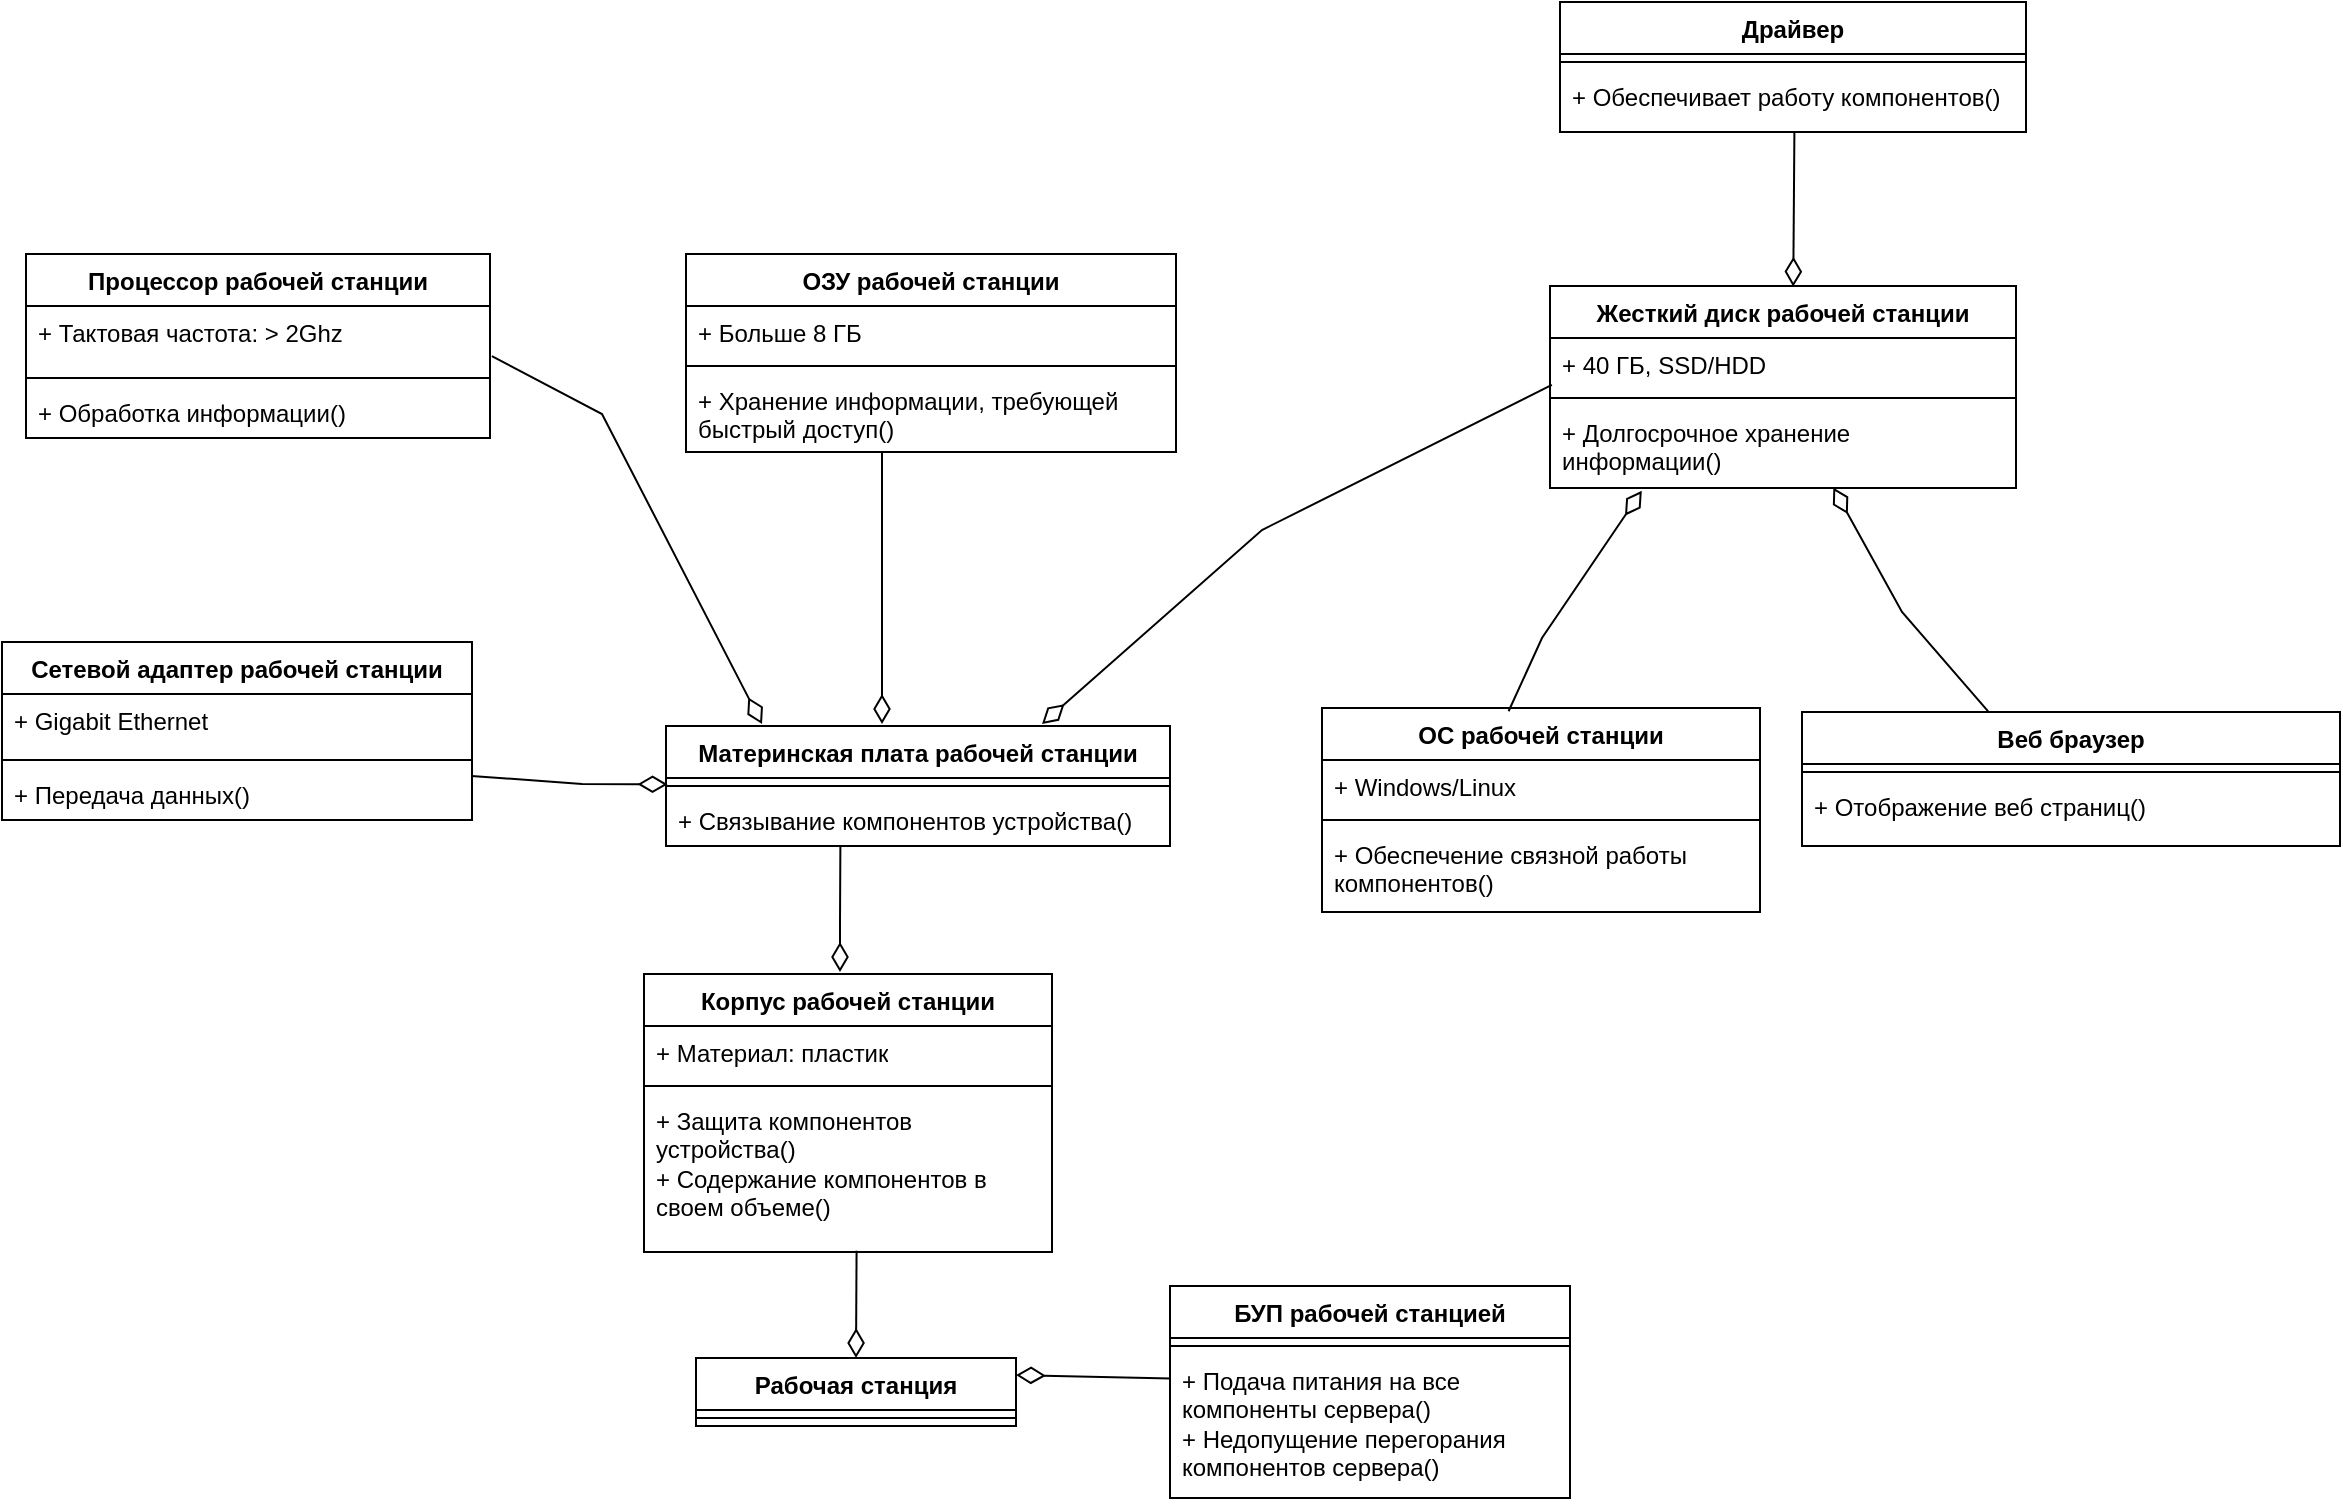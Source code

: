 <mxfile version="24.4.0" type="github">
  <diagram name="Страница — 1" id="6BTomwEyEI26oJtq-LtX">
    <mxGraphModel dx="1400" dy="1938" grid="0" gridSize="10" guides="1" tooltips="1" connect="1" arrows="1" fold="1" page="1" pageScale="1" pageWidth="827" pageHeight="1169" math="0" shadow="0">
      <root>
        <mxCell id="0" />
        <mxCell id="1" parent="0" />
        <mxCell id="Z2QYZxNuVv8g1fYDHgrI-1" value="Рабочая станция" style="swimlane;fontStyle=1;align=center;verticalAlign=top;childLayout=stackLayout;horizontal=1;startSize=26;horizontalStack=0;resizeParent=1;resizeParentMax=0;resizeLast=0;collapsible=1;marginBottom=0;whiteSpace=wrap;html=1;" parent="1" vertex="1">
          <mxGeometry x="367" y="407" width="160" height="34" as="geometry" />
        </mxCell>
        <mxCell id="Z2QYZxNuVv8g1fYDHgrI-2" value="" style="line;strokeWidth=1;fillColor=none;align=left;verticalAlign=middle;spacingTop=-1;spacingLeft=3;spacingRight=3;rotatable=0;labelPosition=right;points=[];portConstraint=eastwest;strokeColor=inherit;" parent="Z2QYZxNuVv8g1fYDHgrI-1" vertex="1">
          <mxGeometry y="26" width="160" height="8" as="geometry" />
        </mxCell>
        <mxCell id="Z2QYZxNuVv8g1fYDHgrI-3" value="Корпус рабочей станции" style="swimlane;fontStyle=1;align=center;verticalAlign=top;childLayout=stackLayout;horizontal=1;startSize=26;horizontalStack=0;resizeParent=1;resizeParentMax=0;resizeLast=0;collapsible=1;marginBottom=0;whiteSpace=wrap;html=1;" parent="1" vertex="1">
          <mxGeometry x="341" y="215" width="204" height="139" as="geometry" />
        </mxCell>
        <mxCell id="Z2QYZxNuVv8g1fYDHgrI-4" value="+ Материал: пластик" style="text;strokeColor=none;fillColor=none;align=left;verticalAlign=top;spacingLeft=4;spacingRight=4;overflow=hidden;rotatable=0;points=[[0,0.5],[1,0.5]];portConstraint=eastwest;whiteSpace=wrap;html=1;" parent="Z2QYZxNuVv8g1fYDHgrI-3" vertex="1">
          <mxGeometry y="26" width="204" height="26" as="geometry" />
        </mxCell>
        <mxCell id="Z2QYZxNuVv8g1fYDHgrI-5" value="" style="line;strokeWidth=1;fillColor=none;align=left;verticalAlign=middle;spacingTop=-1;spacingLeft=3;spacingRight=3;rotatable=0;labelPosition=right;points=[];portConstraint=eastwest;strokeColor=inherit;" parent="Z2QYZxNuVv8g1fYDHgrI-3" vertex="1">
          <mxGeometry y="52" width="204" height="8" as="geometry" />
        </mxCell>
        <mxCell id="Z2QYZxNuVv8g1fYDHgrI-6" value="+ Защита компонентов устройства()&lt;div&gt;+ Содержание компонентов в своем объеме()&lt;/div&gt;" style="text;strokeColor=none;fillColor=none;align=left;verticalAlign=top;spacingLeft=4;spacingRight=4;overflow=hidden;rotatable=0;points=[[0,0.5],[1,0.5]];portConstraint=eastwest;whiteSpace=wrap;html=1;" parent="Z2QYZxNuVv8g1fYDHgrI-3" vertex="1">
          <mxGeometry y="60" width="204" height="79" as="geometry" />
        </mxCell>
        <mxCell id="Z2QYZxNuVv8g1fYDHgrI-7" value="Материнская плата рабочей станции" style="swimlane;fontStyle=1;align=center;verticalAlign=top;childLayout=stackLayout;horizontal=1;startSize=26;horizontalStack=0;resizeParent=1;resizeParentMax=0;resizeLast=0;collapsible=1;marginBottom=0;whiteSpace=wrap;html=1;" parent="1" vertex="1">
          <mxGeometry x="352" y="91" width="252" height="60" as="geometry" />
        </mxCell>
        <mxCell id="Z2QYZxNuVv8g1fYDHgrI-9" value="" style="line;strokeWidth=1;fillColor=none;align=left;verticalAlign=middle;spacingTop=-1;spacingLeft=3;spacingRight=3;rotatable=0;labelPosition=right;points=[];portConstraint=eastwest;strokeColor=inherit;" parent="Z2QYZxNuVv8g1fYDHgrI-7" vertex="1">
          <mxGeometry y="26" width="252" height="8" as="geometry" />
        </mxCell>
        <mxCell id="Z2QYZxNuVv8g1fYDHgrI-10" value="+ Связывание компонентов устройства()" style="text;strokeColor=none;fillColor=none;align=left;verticalAlign=top;spacingLeft=4;spacingRight=4;overflow=hidden;rotatable=0;points=[[0,0.5],[1,0.5]];portConstraint=eastwest;whiteSpace=wrap;html=1;" parent="Z2QYZxNuVv8g1fYDHgrI-7" vertex="1">
          <mxGeometry y="34" width="252" height="26" as="geometry" />
        </mxCell>
        <mxCell id="Z2QYZxNuVv8g1fYDHgrI-11" value="Процессор рабочей станции" style="swimlane;fontStyle=1;align=center;verticalAlign=top;childLayout=stackLayout;horizontal=1;startSize=26;horizontalStack=0;resizeParent=1;resizeParentMax=0;resizeLast=0;collapsible=1;marginBottom=0;whiteSpace=wrap;html=1;" parent="1" vertex="1">
          <mxGeometry x="32" y="-145" width="232" height="92" as="geometry" />
        </mxCell>
        <mxCell id="Z2QYZxNuVv8g1fYDHgrI-12" value="&lt;div&gt;+ Тактовая частота: &amp;gt; 2Ghz&lt;/div&gt;" style="text;strokeColor=none;fillColor=none;align=left;verticalAlign=top;spacingLeft=4;spacingRight=4;overflow=hidden;rotatable=0;points=[[0,0.5],[1,0.5]];portConstraint=eastwest;whiteSpace=wrap;html=1;" parent="Z2QYZxNuVv8g1fYDHgrI-11" vertex="1">
          <mxGeometry y="26" width="232" height="32" as="geometry" />
        </mxCell>
        <mxCell id="Z2QYZxNuVv8g1fYDHgrI-13" value="" style="line;strokeWidth=1;fillColor=none;align=left;verticalAlign=middle;spacingTop=-1;spacingLeft=3;spacingRight=3;rotatable=0;labelPosition=right;points=[];portConstraint=eastwest;strokeColor=inherit;" parent="Z2QYZxNuVv8g1fYDHgrI-11" vertex="1">
          <mxGeometry y="58" width="232" height="8" as="geometry" />
        </mxCell>
        <mxCell id="Z2QYZxNuVv8g1fYDHgrI-14" value="+ Обработка информации()" style="text;strokeColor=none;fillColor=none;align=left;verticalAlign=top;spacingLeft=4;spacingRight=4;overflow=hidden;rotatable=0;points=[[0,0.5],[1,0.5]];portConstraint=eastwest;whiteSpace=wrap;html=1;" parent="Z2QYZxNuVv8g1fYDHgrI-11" vertex="1">
          <mxGeometry y="66" width="232" height="26" as="geometry" />
        </mxCell>
        <mxCell id="Z2QYZxNuVv8g1fYDHgrI-15" value="ОЗУ рабочей станции" style="swimlane;fontStyle=1;align=center;verticalAlign=top;childLayout=stackLayout;horizontal=1;startSize=26;horizontalStack=0;resizeParent=1;resizeParentMax=0;resizeLast=0;collapsible=1;marginBottom=0;whiteSpace=wrap;html=1;" parent="1" vertex="1">
          <mxGeometry x="362" y="-145" width="245" height="99" as="geometry" />
        </mxCell>
        <mxCell id="Z2QYZxNuVv8g1fYDHgrI-16" value="+ Больше 8 ГБ" style="text;strokeColor=none;fillColor=none;align=left;verticalAlign=top;spacingLeft=4;spacingRight=4;overflow=hidden;rotatable=0;points=[[0,0.5],[1,0.5]];portConstraint=eastwest;whiteSpace=wrap;html=1;" parent="Z2QYZxNuVv8g1fYDHgrI-15" vertex="1">
          <mxGeometry y="26" width="245" height="26" as="geometry" />
        </mxCell>
        <mxCell id="Z2QYZxNuVv8g1fYDHgrI-17" value="" style="line;strokeWidth=1;fillColor=none;align=left;verticalAlign=middle;spacingTop=-1;spacingLeft=3;spacingRight=3;rotatable=0;labelPosition=right;points=[];portConstraint=eastwest;strokeColor=inherit;" parent="Z2QYZxNuVv8g1fYDHgrI-15" vertex="1">
          <mxGeometry y="52" width="245" height="8" as="geometry" />
        </mxCell>
        <mxCell id="Z2QYZxNuVv8g1fYDHgrI-18" value="+ Хранение информации, требующей быстрый доступ()" style="text;strokeColor=none;fillColor=none;align=left;verticalAlign=top;spacingLeft=4;spacingRight=4;overflow=hidden;rotatable=0;points=[[0,0.5],[1,0.5]];portConstraint=eastwest;whiteSpace=wrap;html=1;" parent="Z2QYZxNuVv8g1fYDHgrI-15" vertex="1">
          <mxGeometry y="60" width="245" height="39" as="geometry" />
        </mxCell>
        <mxCell id="Z2QYZxNuVv8g1fYDHgrI-19" value="Жесткий диск рабочей станции" style="swimlane;fontStyle=1;align=center;verticalAlign=top;childLayout=stackLayout;horizontal=1;startSize=26;horizontalStack=0;resizeParent=1;resizeParentMax=0;resizeLast=0;collapsible=1;marginBottom=0;whiteSpace=wrap;html=1;" parent="1" vertex="1">
          <mxGeometry x="794" y="-129" width="233" height="101" as="geometry" />
        </mxCell>
        <mxCell id="Z2QYZxNuVv8g1fYDHgrI-20" value="+ 40 ГБ, SSD/HDD" style="text;strokeColor=none;fillColor=none;align=left;verticalAlign=top;spacingLeft=4;spacingRight=4;overflow=hidden;rotatable=0;points=[[0,0.5],[1,0.5]];portConstraint=eastwest;whiteSpace=wrap;html=1;" parent="Z2QYZxNuVv8g1fYDHgrI-19" vertex="1">
          <mxGeometry y="26" width="233" height="26" as="geometry" />
        </mxCell>
        <mxCell id="Z2QYZxNuVv8g1fYDHgrI-21" value="" style="line;strokeWidth=1;fillColor=none;align=left;verticalAlign=middle;spacingTop=-1;spacingLeft=3;spacingRight=3;rotatable=0;labelPosition=right;points=[];portConstraint=eastwest;strokeColor=inherit;" parent="Z2QYZxNuVv8g1fYDHgrI-19" vertex="1">
          <mxGeometry y="52" width="233" height="8" as="geometry" />
        </mxCell>
        <mxCell id="Z2QYZxNuVv8g1fYDHgrI-22" value="+ Долгосрочное хранение информации()" style="text;strokeColor=none;fillColor=none;align=left;verticalAlign=top;spacingLeft=4;spacingRight=4;overflow=hidden;rotatable=0;points=[[0,0.5],[1,0.5]];portConstraint=eastwest;whiteSpace=wrap;html=1;" parent="Z2QYZxNuVv8g1fYDHgrI-19" vertex="1">
          <mxGeometry y="60" width="233" height="41" as="geometry" />
        </mxCell>
        <mxCell id="Z2QYZxNuVv8g1fYDHgrI-23" value="Сетевой адаптер рабочей станции" style="swimlane;fontStyle=1;align=center;verticalAlign=top;childLayout=stackLayout;horizontal=1;startSize=26;horizontalStack=0;resizeParent=1;resizeParentMax=0;resizeLast=0;collapsible=1;marginBottom=0;whiteSpace=wrap;html=1;" parent="1" vertex="1">
          <mxGeometry x="20" y="49" width="235" height="89" as="geometry" />
        </mxCell>
        <mxCell id="Z2QYZxNuVv8g1fYDHgrI-24" value="+ Gigabit Ethernet" style="text;strokeColor=none;fillColor=none;align=left;verticalAlign=top;spacingLeft=4;spacingRight=4;overflow=hidden;rotatable=0;points=[[0,0.5],[1,0.5]];portConstraint=eastwest;whiteSpace=wrap;html=1;" parent="Z2QYZxNuVv8g1fYDHgrI-23" vertex="1">
          <mxGeometry y="26" width="235" height="29" as="geometry" />
        </mxCell>
        <mxCell id="Z2QYZxNuVv8g1fYDHgrI-25" value="" style="line;strokeWidth=1;fillColor=none;align=left;verticalAlign=middle;spacingTop=-1;spacingLeft=3;spacingRight=3;rotatable=0;labelPosition=right;points=[];portConstraint=eastwest;strokeColor=inherit;" parent="Z2QYZxNuVv8g1fYDHgrI-23" vertex="1">
          <mxGeometry y="55" width="235" height="8" as="geometry" />
        </mxCell>
        <mxCell id="Z2QYZxNuVv8g1fYDHgrI-26" value="+ Передача данных()" style="text;strokeColor=none;fillColor=none;align=left;verticalAlign=top;spacingLeft=4;spacingRight=4;overflow=hidden;rotatable=0;points=[[0,0.5],[1,0.5]];portConstraint=eastwest;whiteSpace=wrap;html=1;" parent="Z2QYZxNuVv8g1fYDHgrI-23" vertex="1">
          <mxGeometry y="63" width="235" height="26" as="geometry" />
        </mxCell>
        <mxCell id="Z2QYZxNuVv8g1fYDHgrI-31" value="ОС рабочей станции" style="swimlane;fontStyle=1;align=center;verticalAlign=top;childLayout=stackLayout;horizontal=1;startSize=26;horizontalStack=0;resizeParent=1;resizeParentMax=0;resizeLast=0;collapsible=1;marginBottom=0;whiteSpace=wrap;html=1;" parent="1" vertex="1">
          <mxGeometry x="680" y="82" width="219" height="102" as="geometry" />
        </mxCell>
        <mxCell id="Z2QYZxNuVv8g1fYDHgrI-32" value="+ Windows/Linux" style="text;strokeColor=none;fillColor=none;align=left;verticalAlign=top;spacingLeft=4;spacingRight=4;overflow=hidden;rotatable=0;points=[[0,0.5],[1,0.5]];portConstraint=eastwest;whiteSpace=wrap;html=1;" parent="Z2QYZxNuVv8g1fYDHgrI-31" vertex="1">
          <mxGeometry y="26" width="219" height="26" as="geometry" />
        </mxCell>
        <mxCell id="Z2QYZxNuVv8g1fYDHgrI-33" value="" style="line;strokeWidth=1;fillColor=none;align=left;verticalAlign=middle;spacingTop=-1;spacingLeft=3;spacingRight=3;rotatable=0;labelPosition=right;points=[];portConstraint=eastwest;strokeColor=inherit;" parent="Z2QYZxNuVv8g1fYDHgrI-31" vertex="1">
          <mxGeometry y="52" width="219" height="8" as="geometry" />
        </mxCell>
        <mxCell id="Z2QYZxNuVv8g1fYDHgrI-34" value="+ Обеспечение связной работы компонентов()" style="text;strokeColor=none;fillColor=none;align=left;verticalAlign=top;spacingLeft=4;spacingRight=4;overflow=hidden;rotatable=0;points=[[0,0.5],[1,0.5]];portConstraint=eastwest;whiteSpace=wrap;html=1;" parent="Z2QYZxNuVv8g1fYDHgrI-31" vertex="1">
          <mxGeometry y="60" width="219" height="42" as="geometry" />
        </mxCell>
        <mxCell id="Z2QYZxNuVv8g1fYDHgrI-35" value="Веб браузер" style="swimlane;fontStyle=1;align=center;verticalAlign=top;childLayout=stackLayout;horizontal=1;startSize=26;horizontalStack=0;resizeParent=1;resizeParentMax=0;resizeLast=0;collapsible=1;marginBottom=0;whiteSpace=wrap;html=1;" parent="1" vertex="1">
          <mxGeometry x="920" y="84" width="269" height="67" as="geometry" />
        </mxCell>
        <mxCell id="Z2QYZxNuVv8g1fYDHgrI-37" value="" style="line;strokeWidth=1;fillColor=none;align=left;verticalAlign=middle;spacingTop=-1;spacingLeft=3;spacingRight=3;rotatable=0;labelPosition=right;points=[];portConstraint=eastwest;strokeColor=inherit;" parent="Z2QYZxNuVv8g1fYDHgrI-35" vertex="1">
          <mxGeometry y="26" width="269" height="8" as="geometry" />
        </mxCell>
        <mxCell id="Z2QYZxNuVv8g1fYDHgrI-38" value="&lt;div&gt;+ Отображение веб страниц()&lt;/div&gt;" style="text;strokeColor=none;fillColor=none;align=left;verticalAlign=top;spacingLeft=4;spacingRight=4;overflow=hidden;rotatable=0;points=[[0,0.5],[1,0.5]];portConstraint=eastwest;whiteSpace=wrap;html=1;" parent="Z2QYZxNuVv8g1fYDHgrI-35" vertex="1">
          <mxGeometry y="34" width="269" height="33" as="geometry" />
        </mxCell>
        <mxCell id="Z2QYZxNuVv8g1fYDHgrI-40" value="" style="endArrow=diamondThin;endFill=0;endSize=12;html=1;rounded=0;exitX=0.346;exitY=1.016;exitDx=0;exitDy=0;exitPerimeter=0;" parent="1" source="Z2QYZxNuVv8g1fYDHgrI-10" edge="1">
          <mxGeometry width="160" relative="1" as="geometry">
            <mxPoint x="190" y="213" as="sourcePoint" />
            <mxPoint x="439" y="214" as="targetPoint" />
            <Array as="points">
              <mxPoint x="439" y="190" />
            </Array>
          </mxGeometry>
        </mxCell>
        <mxCell id="Z2QYZxNuVv8g1fYDHgrI-41" value="" style="endArrow=diamondThin;endFill=0;endSize=12;html=1;rounded=0;exitX=0.999;exitY=0.152;exitDx=0;exitDy=0;exitPerimeter=0;entryX=0.003;entryY=0.121;entryDx=0;entryDy=0;entryPerimeter=0;" parent="1" source="Z2QYZxNuVv8g1fYDHgrI-26" edge="1">
          <mxGeometry width="160" relative="1" as="geometry">
            <mxPoint x="310" y="107" as="sourcePoint" />
            <mxPoint x="352.756" y="120.146" as="targetPoint" />
            <Array as="points">
              <mxPoint x="310" y="120" />
            </Array>
          </mxGeometry>
        </mxCell>
        <mxCell id="Z2QYZxNuVv8g1fYDHgrI-42" value="" style="endArrow=diamondThin;endFill=0;endSize=12;html=1;rounded=0;exitX=0.346;exitY=1.016;exitDx=0;exitDy=0;exitPerimeter=0;" parent="1" edge="1">
          <mxGeometry width="160" relative="1" as="geometry">
            <mxPoint x="460" y="-46" as="sourcePoint" />
            <mxPoint x="460" y="90" as="targetPoint" />
            <Array as="points">
              <mxPoint x="460" y="-33" />
            </Array>
          </mxGeometry>
        </mxCell>
        <mxCell id="Z2QYZxNuVv8g1fYDHgrI-43" value="" style="endArrow=diamondThin;endFill=0;endSize=12;html=1;rounded=0;exitX=1.004;exitY=0.783;exitDx=0;exitDy=0;exitPerimeter=0;" parent="1" source="Z2QYZxNuVv8g1fYDHgrI-12" edge="1">
          <mxGeometry width="160" relative="1" as="geometry">
            <mxPoint x="320" y="-78" as="sourcePoint" />
            <mxPoint x="400" y="90" as="targetPoint" />
            <Array as="points">
              <mxPoint x="320" y="-65" />
            </Array>
          </mxGeometry>
        </mxCell>
        <mxCell id="Z2QYZxNuVv8g1fYDHgrI-44" value="" style="endArrow=diamondThin;endFill=0;endSize=12;html=1;rounded=0;exitX=0.004;exitY=0.903;exitDx=0;exitDy=0;exitPerimeter=0;" parent="1" source="Z2QYZxNuVv8g1fYDHgrI-20" edge="1">
          <mxGeometry width="160" relative="1" as="geometry">
            <mxPoint x="790" y="-70" as="sourcePoint" />
            <mxPoint x="540" y="90" as="targetPoint" />
            <Array as="points">
              <mxPoint x="650" y="-7" />
            </Array>
          </mxGeometry>
        </mxCell>
        <mxCell id="Z2QYZxNuVv8g1fYDHgrI-47" value="" style="endArrow=diamondThin;endFill=0;endSize=12;html=1;rounded=0;entryX=0.197;entryY=1.035;entryDx=0;entryDy=0;entryPerimeter=0;exitX=0.426;exitY=0.016;exitDx=0;exitDy=0;exitPerimeter=0;" parent="1" target="Z2QYZxNuVv8g1fYDHgrI-22" edge="1" source="Z2QYZxNuVv8g1fYDHgrI-31">
          <mxGeometry width="160" relative="1" as="geometry">
            <mxPoint x="774.07" y="146" as="sourcePoint" />
            <mxPoint x="774.5" y="74" as="targetPoint" />
            <Array as="points">
              <mxPoint x="790" y="47" />
            </Array>
          </mxGeometry>
        </mxCell>
        <mxCell id="Z2QYZxNuVv8g1fYDHgrI-48" value="" style="endArrow=diamondThin;endFill=0;endSize=12;html=1;rounded=0;exitX=0.346;exitY=-0.004;exitDx=0;exitDy=0;exitPerimeter=0;entryX=0.608;entryY=0.997;entryDx=0;entryDy=0;entryPerimeter=0;" parent="1" source="Z2QYZxNuVv8g1fYDHgrI-35" edge="1" target="Z2QYZxNuVv8g1fYDHgrI-22">
          <mxGeometry width="160" relative="1" as="geometry">
            <mxPoint x="1020" y="159" as="sourcePoint" />
            <mxPoint x="1020" y="79" as="targetPoint" />
            <Array as="points">
              <mxPoint x="970" y="34" />
            </Array>
          </mxGeometry>
        </mxCell>
        <mxCell id="Z2QYZxNuVv8g1fYDHgrI-49" value="БУП рабочей станцией" style="swimlane;fontStyle=1;align=center;verticalAlign=top;childLayout=stackLayout;horizontal=1;startSize=26;horizontalStack=0;resizeParent=1;resizeParentMax=0;resizeLast=0;collapsible=1;marginBottom=0;whiteSpace=wrap;html=1;" parent="1" vertex="1">
          <mxGeometry x="604" y="371" width="200" height="106" as="geometry" />
        </mxCell>
        <mxCell id="Z2QYZxNuVv8g1fYDHgrI-51" value="" style="line;strokeWidth=1;fillColor=none;align=left;verticalAlign=middle;spacingTop=-1;spacingLeft=3;spacingRight=3;rotatable=0;labelPosition=right;points=[];portConstraint=eastwest;strokeColor=inherit;" parent="Z2QYZxNuVv8g1fYDHgrI-49" vertex="1">
          <mxGeometry y="26" width="200" height="8" as="geometry" />
        </mxCell>
        <mxCell id="Z2QYZxNuVv8g1fYDHgrI-52" value="+ Подача питания на все компоненты сервера()&lt;div&gt;+ Недопущение перегорания компонентов сервера()&lt;/div&gt;" style="text;strokeColor=none;fillColor=none;align=left;verticalAlign=top;spacingLeft=4;spacingRight=4;overflow=hidden;rotatable=0;points=[[0,0.5],[1,0.5]];portConstraint=eastwest;whiteSpace=wrap;html=1;" parent="Z2QYZxNuVv8g1fYDHgrI-49" vertex="1">
          <mxGeometry y="34" width="200" height="72" as="geometry" />
        </mxCell>
        <mxCell id="Z2QYZxNuVv8g1fYDHgrI-53" value="" style="endArrow=diamondThin;endFill=0;endSize=12;html=1;rounded=0;exitX=0.002;exitY=0.17;exitDx=0;exitDy=0;exitPerimeter=0;entryX=1;entryY=0.25;entryDx=0;entryDy=0;" parent="1" source="Z2QYZxNuVv8g1fYDHgrI-52" edge="1" target="Z2QYZxNuVv8g1fYDHgrI-1">
          <mxGeometry width="160" relative="1" as="geometry">
            <mxPoint x="484.03" y="332" as="sourcePoint" />
            <mxPoint x="484.96" y="263" as="targetPoint" />
            <Array as="points" />
          </mxGeometry>
        </mxCell>
        <mxCell id="2Lf--bR4TCrUlVb90I1V-5" value="Драйвер" style="swimlane;fontStyle=1;align=center;verticalAlign=top;childLayout=stackLayout;horizontal=1;startSize=26;horizontalStack=0;resizeParent=1;resizeParentMax=0;resizeLast=0;collapsible=1;marginBottom=0;whiteSpace=wrap;html=1;" parent="1" vertex="1">
          <mxGeometry x="799" y="-271" width="233" height="65" as="geometry" />
        </mxCell>
        <mxCell id="2Lf--bR4TCrUlVb90I1V-7" value="" style="line;strokeWidth=1;fillColor=none;align=left;verticalAlign=middle;spacingTop=-1;spacingLeft=3;spacingRight=3;rotatable=0;labelPosition=right;points=[];portConstraint=eastwest;strokeColor=inherit;" parent="2Lf--bR4TCrUlVb90I1V-5" vertex="1">
          <mxGeometry y="26" width="233" height="8" as="geometry" />
        </mxCell>
        <mxCell id="2Lf--bR4TCrUlVb90I1V-8" value="+ Обеспечивает работу компонентов()" style="text;strokeColor=none;fillColor=none;align=left;verticalAlign=top;spacingLeft=4;spacingRight=4;overflow=hidden;rotatable=0;points=[[0,0.5],[1,0.5]];portConstraint=eastwest;whiteSpace=wrap;html=1;" parent="2Lf--bR4TCrUlVb90I1V-5" vertex="1">
          <mxGeometry y="34" width="233" height="31" as="geometry" />
        </mxCell>
        <mxCell id="2Lf--bR4TCrUlVb90I1V-11" value="" style="endArrow=diamondThin;endFill=0;endSize=12;html=1;rounded=0;exitX=0.503;exitY=0.996;exitDx=0;exitDy=0;exitPerimeter=0;entryX=0.522;entryY=0.003;entryDx=0;entryDy=0;entryPerimeter=0;" parent="1" source="2Lf--bR4TCrUlVb90I1V-8" target="Z2QYZxNuVv8g1fYDHgrI-19" edge="1">
          <mxGeometry width="160" relative="1" as="geometry">
            <mxPoint x="910.3" y="-129" as="sourcePoint" />
            <mxPoint x="940" y="-176" as="targetPoint" />
            <Array as="points" />
          </mxGeometry>
        </mxCell>
        <mxCell id="BkTdcNlyqtyOJYiAO3GN-1" value="" style="endArrow=diamondThin;endFill=0;endSize=12;html=1;rounded=0;exitX=0.521;exitY=0.992;exitDx=0;exitDy=0;exitPerimeter=0;entryX=0.5;entryY=0;entryDx=0;entryDy=0;" edge="1" parent="1" source="Z2QYZxNuVv8g1fYDHgrI-6" target="Z2QYZxNuVv8g1fYDHgrI-1">
          <mxGeometry width="160" relative="1" as="geometry">
            <mxPoint x="554" y="368" as="sourcePoint" />
            <mxPoint x="415" y="385" as="targetPoint" />
            <Array as="points" />
          </mxGeometry>
        </mxCell>
      </root>
    </mxGraphModel>
  </diagram>
</mxfile>
